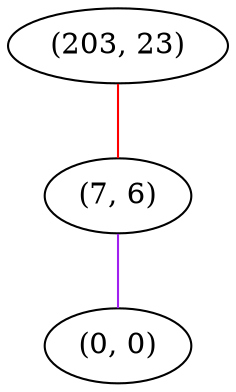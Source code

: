 graph "" {
"(203, 23)";
"(7, 6)";
"(0, 0)";
"(203, 23)" -- "(7, 6)"  [color=red, key=0, weight=1];
"(7, 6)" -- "(0, 0)"  [color=purple, key=0, weight=4];
}
